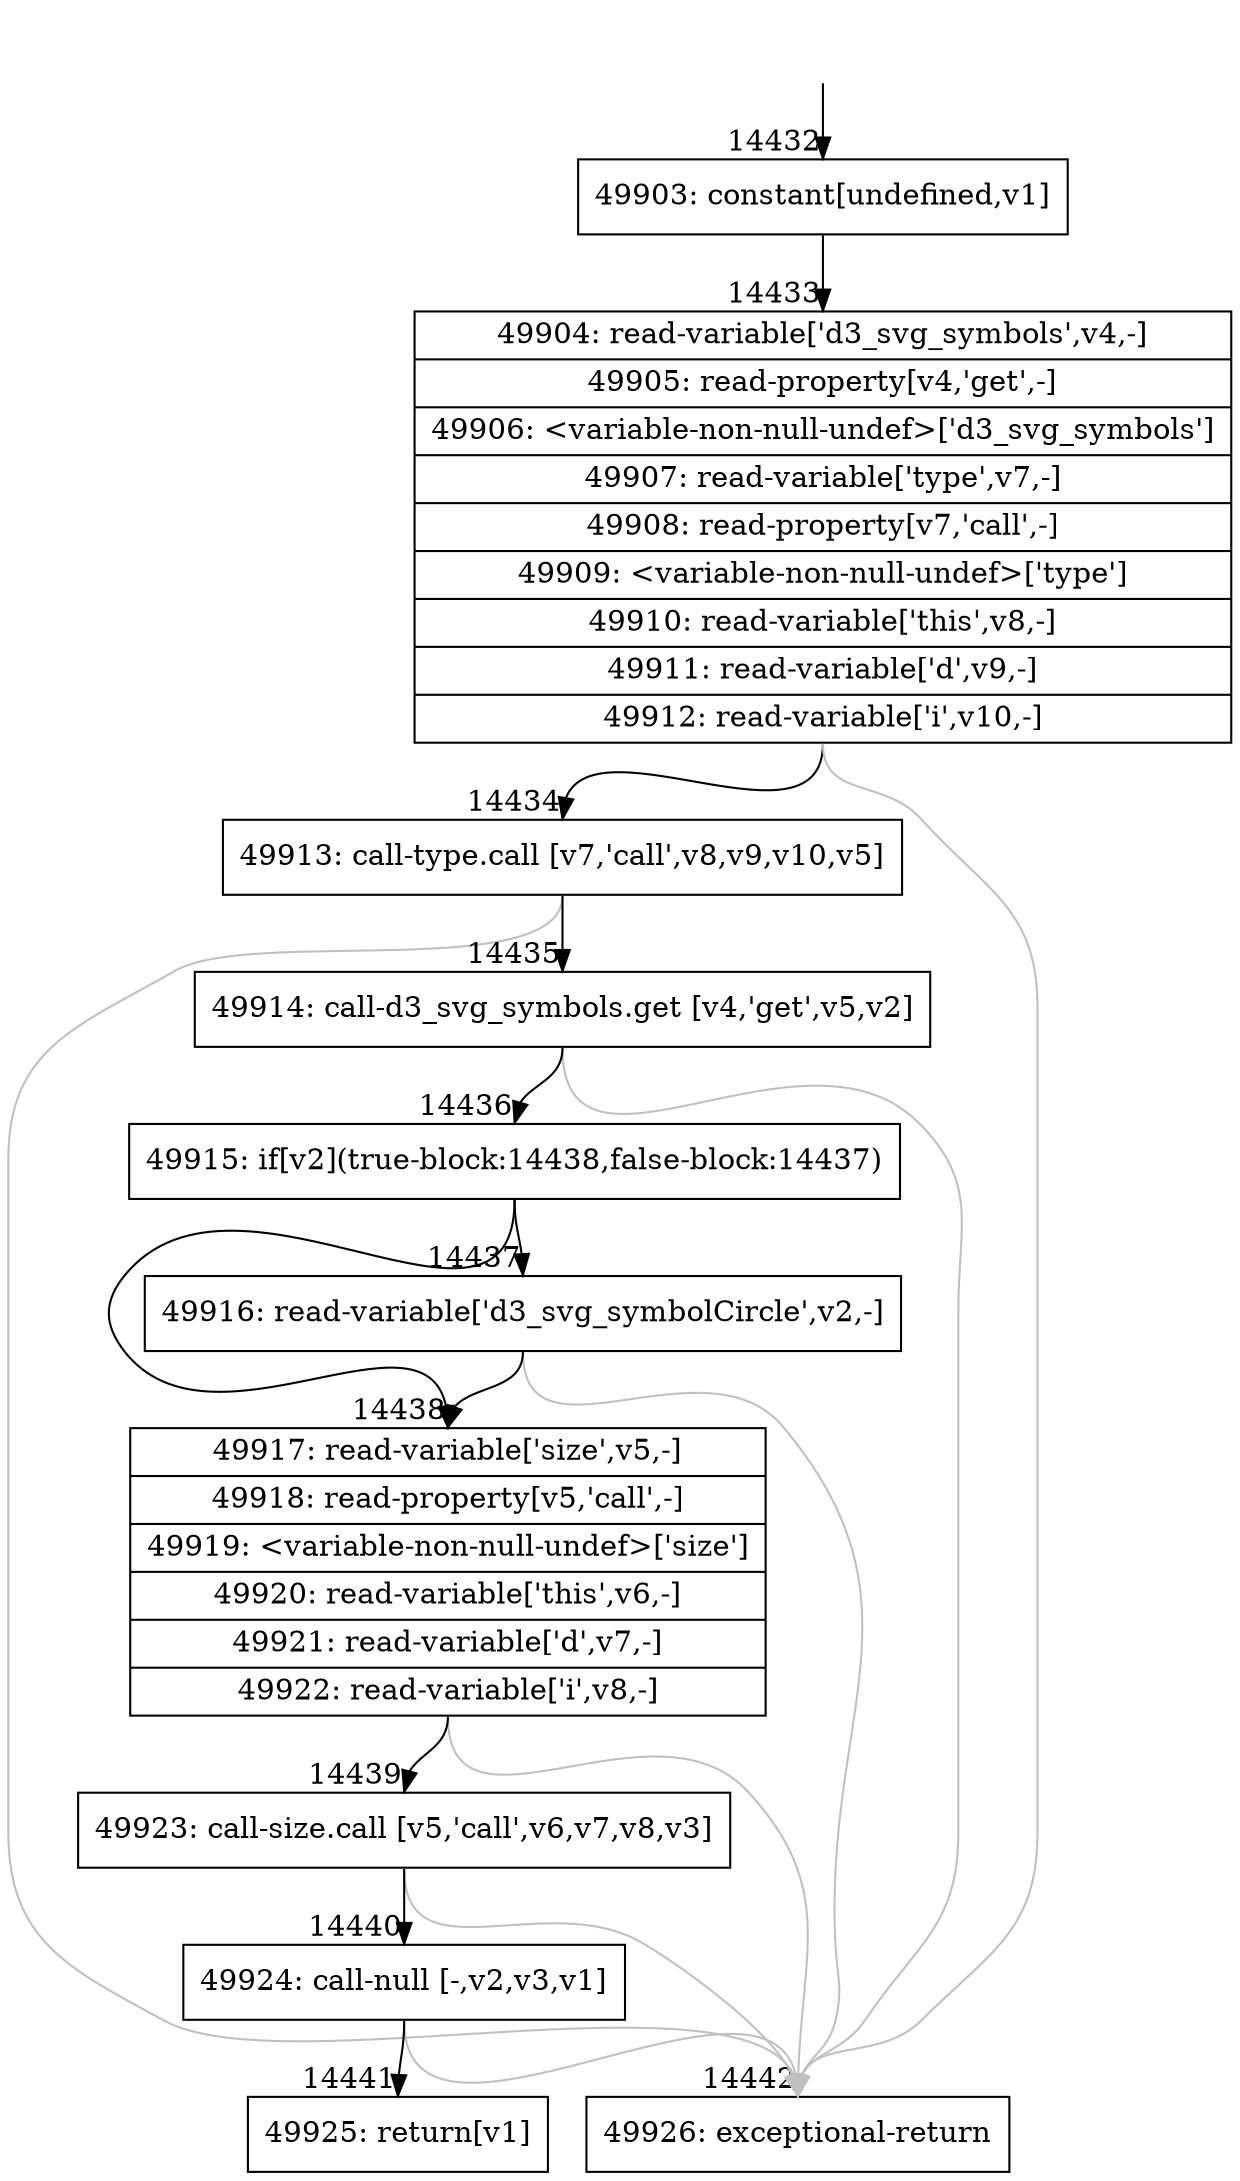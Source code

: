 digraph {
rankdir="TD"
BB_entry1339[shape=none,label=""];
BB_entry1339 -> BB14432 [tailport=s, headport=n, headlabel="    14432"]
BB14432 [shape=record label="{49903: constant[undefined,v1]}" ] 
BB14432 -> BB14433 [tailport=s, headport=n, headlabel="      14433"]
BB14433 [shape=record label="{49904: read-variable['d3_svg_symbols',v4,-]|49905: read-property[v4,'get',-]|49906: \<variable-non-null-undef\>['d3_svg_symbols']|49907: read-variable['type',v7,-]|49908: read-property[v7,'call',-]|49909: \<variable-non-null-undef\>['type']|49910: read-variable['this',v8,-]|49911: read-variable['d',v9,-]|49912: read-variable['i',v10,-]}" ] 
BB14433 -> BB14434 [tailport=s, headport=n, headlabel="      14434"]
BB14433 -> BB14442 [tailport=s, headport=n, color=gray, headlabel="      14442"]
BB14434 [shape=record label="{49913: call-type.call [v7,'call',v8,v9,v10,v5]}" ] 
BB14434 -> BB14435 [tailport=s, headport=n, headlabel="      14435"]
BB14434 -> BB14442 [tailport=s, headport=n, color=gray]
BB14435 [shape=record label="{49914: call-d3_svg_symbols.get [v4,'get',v5,v2]}" ] 
BB14435 -> BB14436 [tailport=s, headport=n, headlabel="      14436"]
BB14435 -> BB14442 [tailport=s, headport=n, color=gray]
BB14436 [shape=record label="{49915: if[v2](true-block:14438,false-block:14437)}" ] 
BB14436 -> BB14438 [tailport=s, headport=n, headlabel="      14438"]
BB14436 -> BB14437 [tailport=s, headport=n, headlabel="      14437"]
BB14437 [shape=record label="{49916: read-variable['d3_svg_symbolCircle',v2,-]}" ] 
BB14437 -> BB14438 [tailport=s, headport=n]
BB14437 -> BB14442 [tailport=s, headport=n, color=gray]
BB14438 [shape=record label="{49917: read-variable['size',v5,-]|49918: read-property[v5,'call',-]|49919: \<variable-non-null-undef\>['size']|49920: read-variable['this',v6,-]|49921: read-variable['d',v7,-]|49922: read-variable['i',v8,-]}" ] 
BB14438 -> BB14439 [tailport=s, headport=n, headlabel="      14439"]
BB14438 -> BB14442 [tailport=s, headport=n, color=gray]
BB14439 [shape=record label="{49923: call-size.call [v5,'call',v6,v7,v8,v3]}" ] 
BB14439 -> BB14440 [tailport=s, headport=n, headlabel="      14440"]
BB14439 -> BB14442 [tailport=s, headport=n, color=gray]
BB14440 [shape=record label="{49924: call-null [-,v2,v3,v1]}" ] 
BB14440 -> BB14441 [tailport=s, headport=n, headlabel="      14441"]
BB14440 -> BB14442 [tailport=s, headport=n, color=gray]
BB14441 [shape=record label="{49925: return[v1]}" ] 
BB14442 [shape=record label="{49926: exceptional-return}" ] 
//#$~ 8543
}

